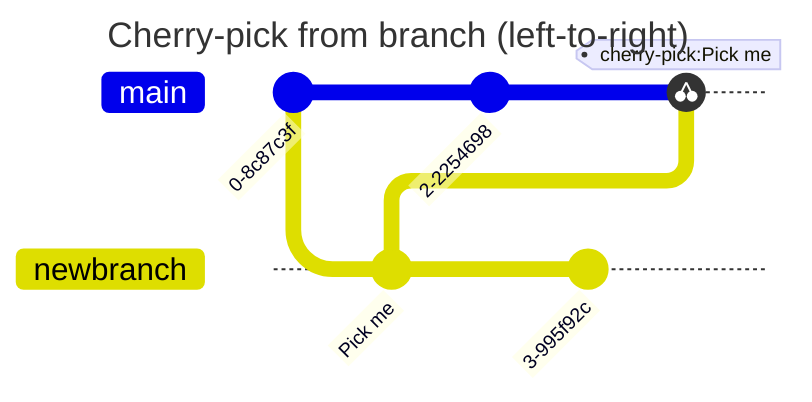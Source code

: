 ---
title: Cherry-pick from branch (left-to-right)
---
gitGraph LR:
commit
branch newbranch
checkout newbranch
commit id: "Pick me"
checkout main
commit
checkout newbranch
commit
checkout main
cherry-pick id: "Pick me"